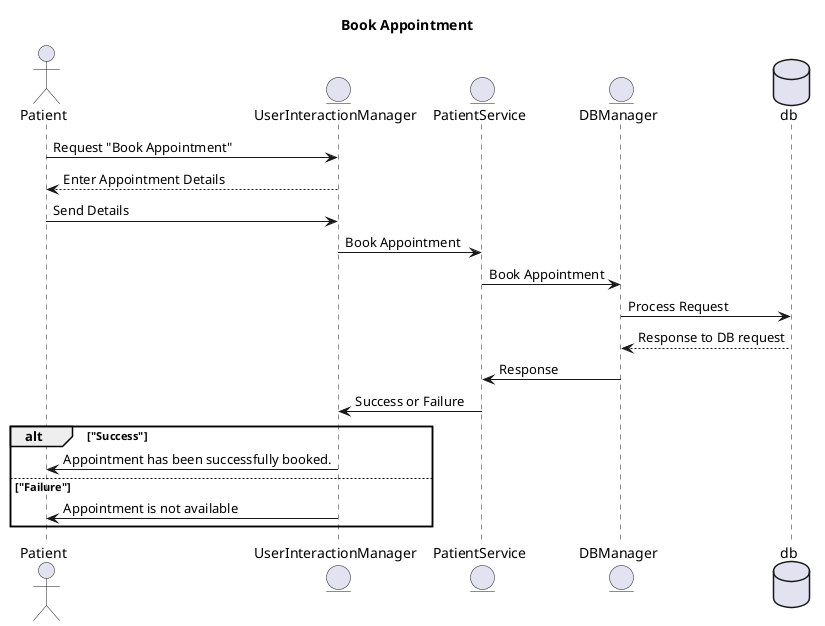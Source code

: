 @startuml

title "Book Appointment"

actor Patient

entity UserInteractionManager
entity PatientService
entity DBManager

database db

Patient -> UserInteractionManager: Request "Book Appointment"
UserInteractionManager --> Patient: Enter Appointment Details

Patient -> UserInteractionManager: Send Details
UserInteractionManager -> PatientService: Book Appointment

PatientService -> DBManager: Book Appointment

DBManager -> db: Process Request
db --> DBManager: Response to DB request

DBManager -> PatientService: Response
PatientService -> UserInteractionManager: Success or Failure

alt "Success"
UserInteractionManager -> Patient: Appointment has been successfully booked.

else "Failure"
UserInteractionManager -> Patient: Appointment is not available

end


@enduml